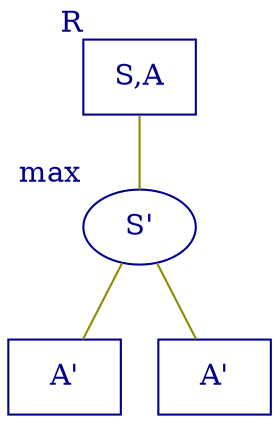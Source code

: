/*
Run with the command: neato -n2 -Tpng -o q_learning.png q_learning.gv
*/

digraph q_learning
{
  A [pos="0,0", label=<S,A>, shape=box, xlp="0,-30", xlabel=<R>, color=blue4, fontcolor=blue4]
  S [pos="0,-120", label=<S'>, shape=ellipse, xlp="0,-150", xlabel=<max>, color=blue4, fontcolor=blue4]
  A1 [pos="-70,-240", label=<A'>, shape=box, color=blue4, fontcolor=blue4]
  A2 [pos="70,-240", label=<A'>, shape=box, color=blue4, fontcolor=blue4]
  A->S [arrowhead=none, color=yellow4, fontcolor=blue4]
  S->A1 [arrowhead=none, color=yellow4, fontcolor=blue4]
  S->A2 [arrowhead=none, color=yellow4, fontcolor=blue4]
}
